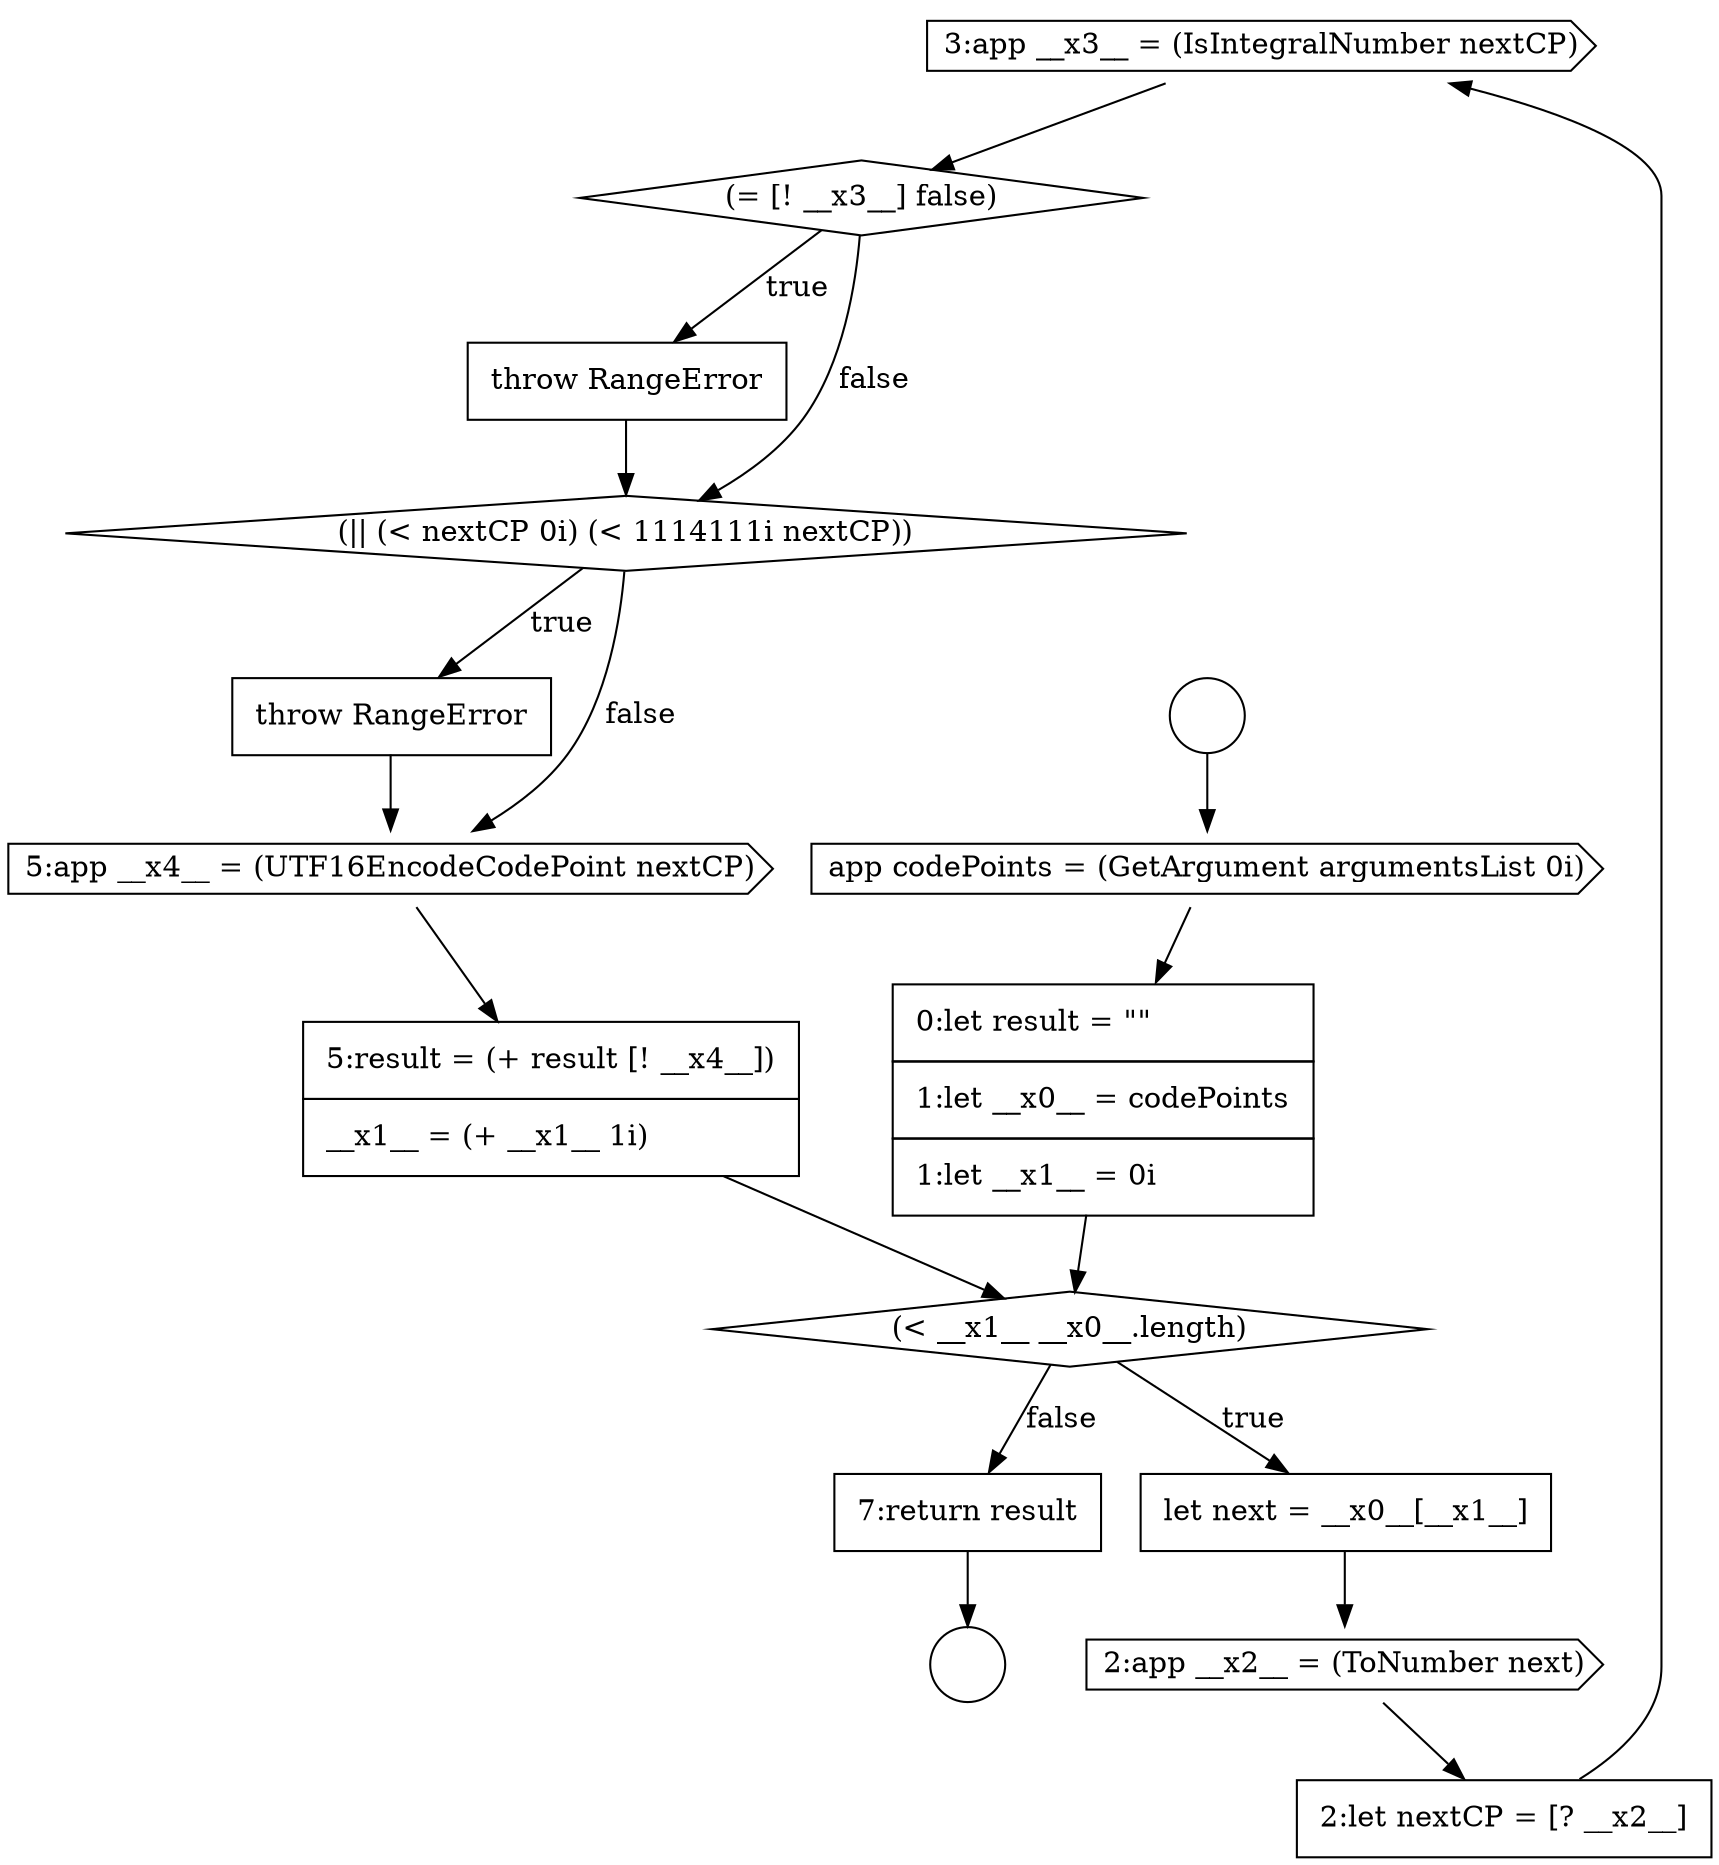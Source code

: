 digraph {
  node13834 [shape=cds, label=<<font color="black">3:app __x3__ = (IsIntegralNumber nextCP)</font>> color="black" fillcolor="white" style=filled]
  node13826 [shape=circle label=" " color="black" fillcolor="white" style=filled]
  node13829 [shape=none, margin=0, label=<<font color="black">
    <table border="0" cellborder="1" cellspacing="0" cellpadding="10">
      <tr><td align="left">0:let result = &quot;&quot;</td></tr>
      <tr><td align="left">1:let __x0__ = codePoints</td></tr>
      <tr><td align="left">1:let __x1__ = 0i</td></tr>
    </table>
  </font>> color="black" fillcolor="white" style=filled]
  node13835 [shape=diamond, label=<<font color="black">(= [! __x3__] false)</font>> color="black" fillcolor="white" style=filled]
  node13839 [shape=cds, label=<<font color="black">5:app __x4__ = (UTF16EncodeCodePoint nextCP)</font>> color="black" fillcolor="white" style=filled]
  node13832 [shape=cds, label=<<font color="black">2:app __x2__ = (ToNumber next)</font>> color="black" fillcolor="white" style=filled]
  node13836 [shape=none, margin=0, label=<<font color="black">
    <table border="0" cellborder="1" cellspacing="0" cellpadding="10">
      <tr><td align="left">throw RangeError</td></tr>
    </table>
  </font>> color="black" fillcolor="white" style=filled]
  node13840 [shape=none, margin=0, label=<<font color="black">
    <table border="0" cellborder="1" cellspacing="0" cellpadding="10">
      <tr><td align="left">5:result = (+ result [! __x4__])</td></tr>
      <tr><td align="left">__x1__ = (+ __x1__ 1i)</td></tr>
    </table>
  </font>> color="black" fillcolor="white" style=filled]
  node13828 [shape=cds, label=<<font color="black">app codePoints = (GetArgument argumentsList 0i)</font>> color="black" fillcolor="white" style=filled]
  node13831 [shape=none, margin=0, label=<<font color="black">
    <table border="0" cellborder="1" cellspacing="0" cellpadding="10">
      <tr><td align="left">let next = __x0__[__x1__]</td></tr>
    </table>
  </font>> color="black" fillcolor="white" style=filled]
  node13830 [shape=diamond, label=<<font color="black">(&lt; __x1__ __x0__.length)</font>> color="black" fillcolor="white" style=filled]
  node13841 [shape=none, margin=0, label=<<font color="black">
    <table border="0" cellborder="1" cellspacing="0" cellpadding="10">
      <tr><td align="left">7:return result</td></tr>
    </table>
  </font>> color="black" fillcolor="white" style=filled]
  node13833 [shape=none, margin=0, label=<<font color="black">
    <table border="0" cellborder="1" cellspacing="0" cellpadding="10">
      <tr><td align="left">2:let nextCP = [? __x2__]</td></tr>
    </table>
  </font>> color="black" fillcolor="white" style=filled]
  node13838 [shape=none, margin=0, label=<<font color="black">
    <table border="0" cellborder="1" cellspacing="0" cellpadding="10">
      <tr><td align="left">throw RangeError</td></tr>
    </table>
  </font>> color="black" fillcolor="white" style=filled]
  node13837 [shape=diamond, label=<<font color="black">(|| (&lt; nextCP 0i) (&lt; 1114111i nextCP))</font>> color="black" fillcolor="white" style=filled]
  node13827 [shape=circle label=" " color="black" fillcolor="white" style=filled]
  node13826 -> node13828 [ color="black"]
  node13837 -> node13838 [label=<<font color="black">true</font>> color="black"]
  node13837 -> node13839 [label=<<font color="black">false</font>> color="black"]
  node13830 -> node13831 [label=<<font color="black">true</font>> color="black"]
  node13830 -> node13841 [label=<<font color="black">false</font>> color="black"]
  node13834 -> node13835 [ color="black"]
  node13838 -> node13839 [ color="black"]
  node13832 -> node13833 [ color="black"]
  node13841 -> node13827 [ color="black"]
  node13836 -> node13837 [ color="black"]
  node13839 -> node13840 [ color="black"]
  node13831 -> node13832 [ color="black"]
  node13829 -> node13830 [ color="black"]
  node13828 -> node13829 [ color="black"]
  node13840 -> node13830 [ color="black"]
  node13835 -> node13836 [label=<<font color="black">true</font>> color="black"]
  node13835 -> node13837 [label=<<font color="black">false</font>> color="black"]
  node13833 -> node13834 [ color="black"]
}
